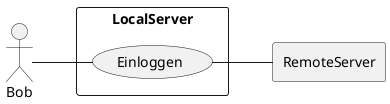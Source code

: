 @startuml 
skinparam packageStyle rect

left to right direction
actor Bob
rectangle LocalServer {
usecase UC_einloggen as "Einloggen"

Bob -- UC_einloggen
}

rectangle RemoteServer {

}

UC_einloggen -- RemoteServer 


@enduml
